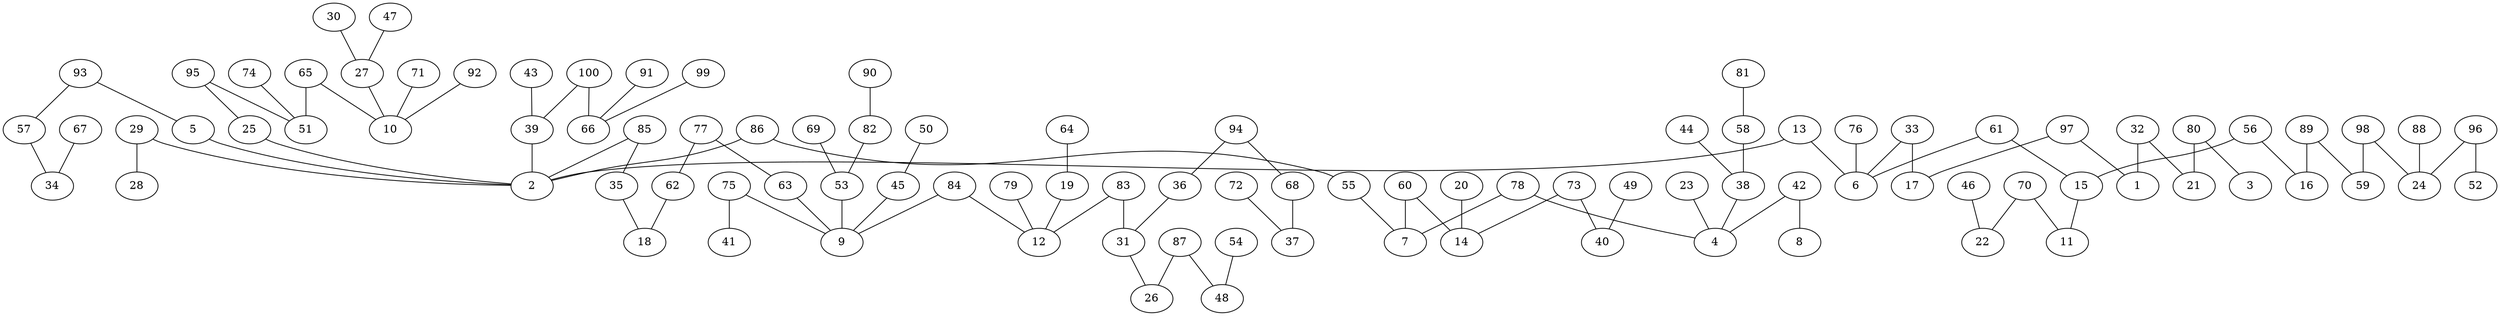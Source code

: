graph x {
67 -- 34
57 -- 34
93 -- 57
93 -- 5
5 -- 2
30 -- 27
47 -- 27
27 -- 10
71 -- 10
92 -- 10
65 -- 10
65 -- 51
74 -- 51
95 -- 51
95 -- 25
25 -- 2
29 -- 28
29 -- 2
43 -- 39
91 -- 66
99 -- 66
100 -- 66
100 -- 39
39 -- 2
50 -- 45
45 -- 9
69 -- 53
90 -- 82
82 -- 53
53 -- 9
75 -- 41
75 -- 9
64 -- 19
19 -- 12
79 -- 12
54 -- 48
87 -- 48
87 -- 26
31 -- 26
72 -- 37
68 -- 37
94 -- 68
94 -- 36
36 -- 31
83 -- 31
83 -- 12
84 -- 12
84 -- 9
63 -- 9
77 -- 63
77 -- 62
62 -- 18
35 -- 18
85 -- 35
85 -- 2
20 -- 14
49 -- 40
73 -- 40
73 -- 14
60 -- 14
60 -- 7
23 -- 4
44 -- 38
81 -- 58
58 -- 38
38 -- 4
42 -- 8
42 -- 4
78 -- 4
78 -- 7
55 -- 7
86 -- 55
86 -- 2
13 -- 2
13 -- 6
46 -- 22
70 -- 22
70 -- 11
15 -- 11
88 -- 24
96 -- 52
96 -- 24
98 -- 24
98 -- 59
89 -- 59
89 -- 16
56 -- 16
56 -- 15
61 -- 15
61 -- 6
76 -- 6
33 -- 6
33 -- 17
97 -- 17
97 -- 1
32 -- 1
32 -- 21
80 -- 21
80 -- 3
}